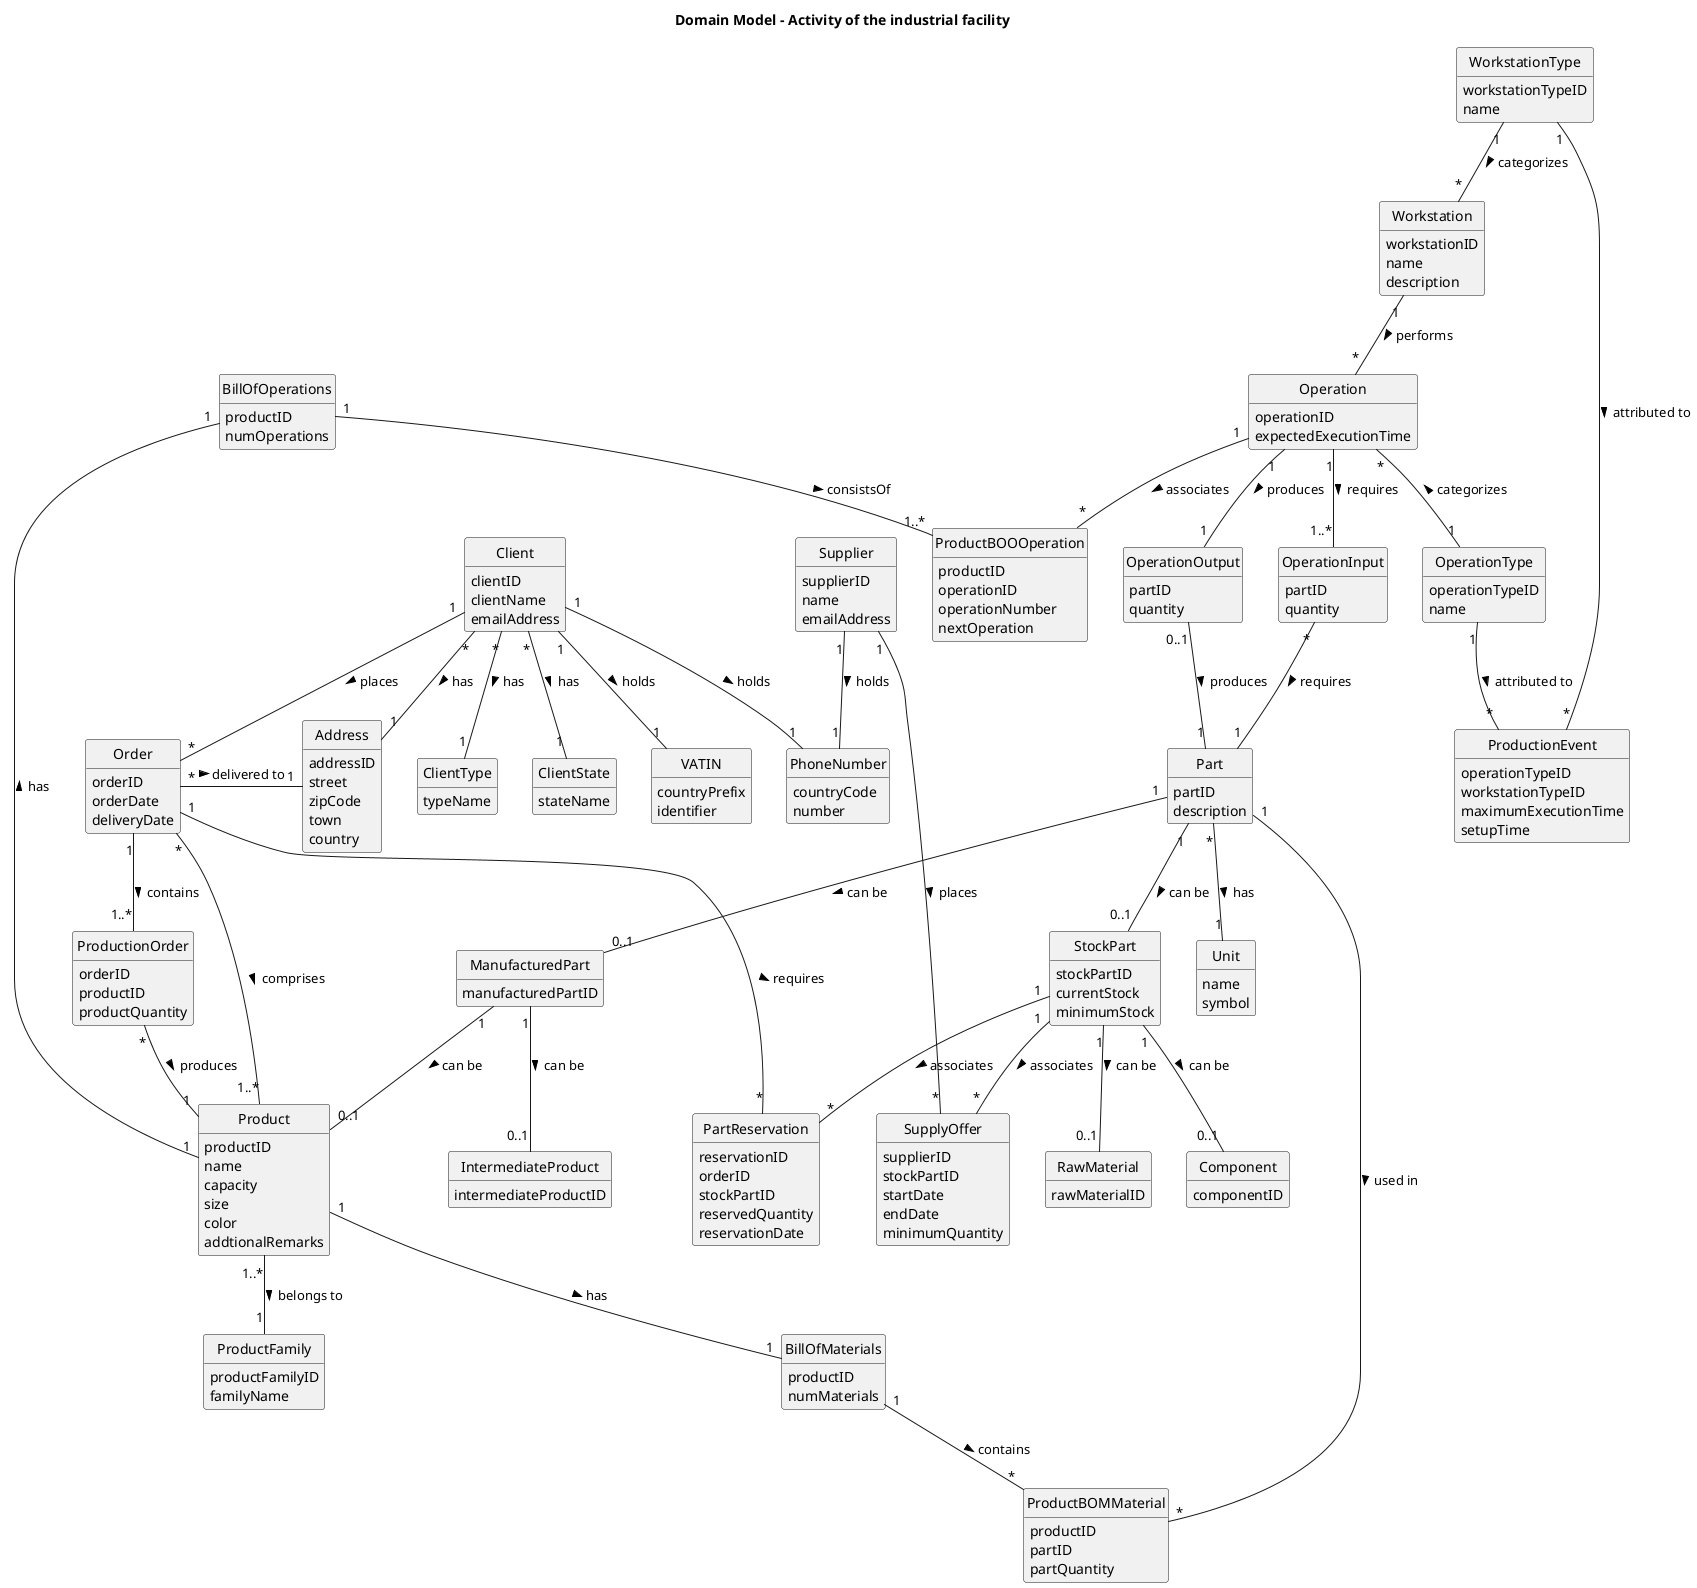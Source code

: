 @startuml
skinparam monochrome true
skinparam packageStyle rectangle
skinparam shadowing false

skinparam classAttributeIconSize 0
hide circle
hide methods

title Domain Model - Activity of the industrial facility

class Part {
    partID
    description
}

class Client {
    clientID
    clientName
    emailAddress
}

class ClientType {
    typeName
}

class ClientState {
    stateName
}

class PhoneNumber {
    countryCode
    number
}

class Address {
    addressID
    street
    zipCode
    town
    country
}

class VATIN {
    countryPrefix
    identifier
}

class Order {
    orderID
    orderDate
    deliveryDate
}

class Component {
    componentID
}

class IntermediateProduct {
    intermediateProductID
}

class RawMaterial {
    rawMaterialID
}

class Product {
    productID
    name
    capacity
    size
    color
    addtionalRemarks
}

class ProductionOrder {
    orderID
    productID
    productQuantity
}

class ProductFamily {
    productFamilyID
    familyName
}

class BillOfMaterials {
    productID
    numMaterials
}

class BillOfOperations {
    productID
    numOperations
}

class Operation {
    operationID
    expectedExecutionTime
}

class OperationType {
    operationTypeID
    name
}

class Workstation {
    workstationID
    name
    description
}

class WorkstationType {
    workstationTypeID
    name
}

class OperationInput {
    partID
    quantity
}

class OperationOutput {
    partID
    quantity
}

class ProductBOMMaterial {
    productID
    partID
    partQuantity
}

class ProductBOOOperation {
    productID
    operationID
    operationNumber
    nextOperation
}

class ProductionEvent {
    operationTypeID
    workstationTypeID
    maximumExecutionTime
    setupTime
}

class Unit {
    name
    symbol
}

class StockPart {
    stockPartID
    currentStock
    minimumStock
}

class SupplyOffer {
    supplierID
    stockPartID
    startDate
    endDate
    minimumQuantity
}

class Supplier {
    supplierID
    name
    emailAddress
}

class ManufacturedPart {
    manufacturedPartID
}

class PartReservation {
    reservationID
    orderID
    stockPartID
    reservedQuantity
    reservationDate
}

' Relationships between classes
Part "1" -- "0..1" StockPart : can be >
Part "1" -- "0..1" ManufacturedPart : can be >
StockPart "1" -- "0..1" Component : can be >
ManufacturedPart "1" -- "0..1" IntermediateProduct : can be >
StockPart "1" -- "0..1" RawMaterial : can be >
ManufacturedPart "1" -- "0..1" Product : can be >
Part "*" -- "1" Unit : has >
Client "*" -- "1" Address : has >
Client "1" -- "1" VATIN : holds >
Client "*" -- "1" ClientType : has >
Client "*" -- "1" ClientState : has >
Client "1" -- "1" PhoneNumber : holds >
Supplier "1" -- "1" PhoneNumber : holds >
Client "1" -- "*" Order : places >
Order "*" - "1" Address : delivered to >
Order "*" -- "1..*" Product : comprises >
Order "1" -- "1..*" ProductionOrder: contains >
Product "1..*" -- "1" ProductFamily : belongs to >
ProductionOrder "*" -- "1" Product : produces >
BillOfOperations "1" - "1" Product : has <
Product "1" -- "1" BillOfMaterials : has >
BillOfMaterials "1" -- "*" ProductBOMMaterial : contains >
Part "1" -- "*" ProductBOMMaterial : used in >
BillOfOperations "1" -- "1..*" ProductBOOOperation : consistsOf >
Operation "1" -- "*" ProductBOOOperation : associates >
Operation "*" -- "1" OperationType : categorizes <
WorkstationType "1" -- "*" Workstation : categorizes >
Workstation "1" -- "*" Operation : performs >
Operation "1" -- "1..*" OperationInput : requires >
Operation "1" -- "1" OperationOutput : produces >
OperationInput "*" -- "1" Part : requires >
OperationOutput "0..1" -- "1" Part : produces >
WorkstationType "1" -- "*" ProductionEvent : attributed to >
OperationType "1" -- "*" ProductionEvent : attributed to >
StockPart "1" -- "*" SupplyOffer : associates >
Supplier "1" -- "*" SupplyOffer : places >
Order "1" -- "*" PartReservation : requires >
StockPart "1" -- "*" PartReservation : associates >

@enduml
